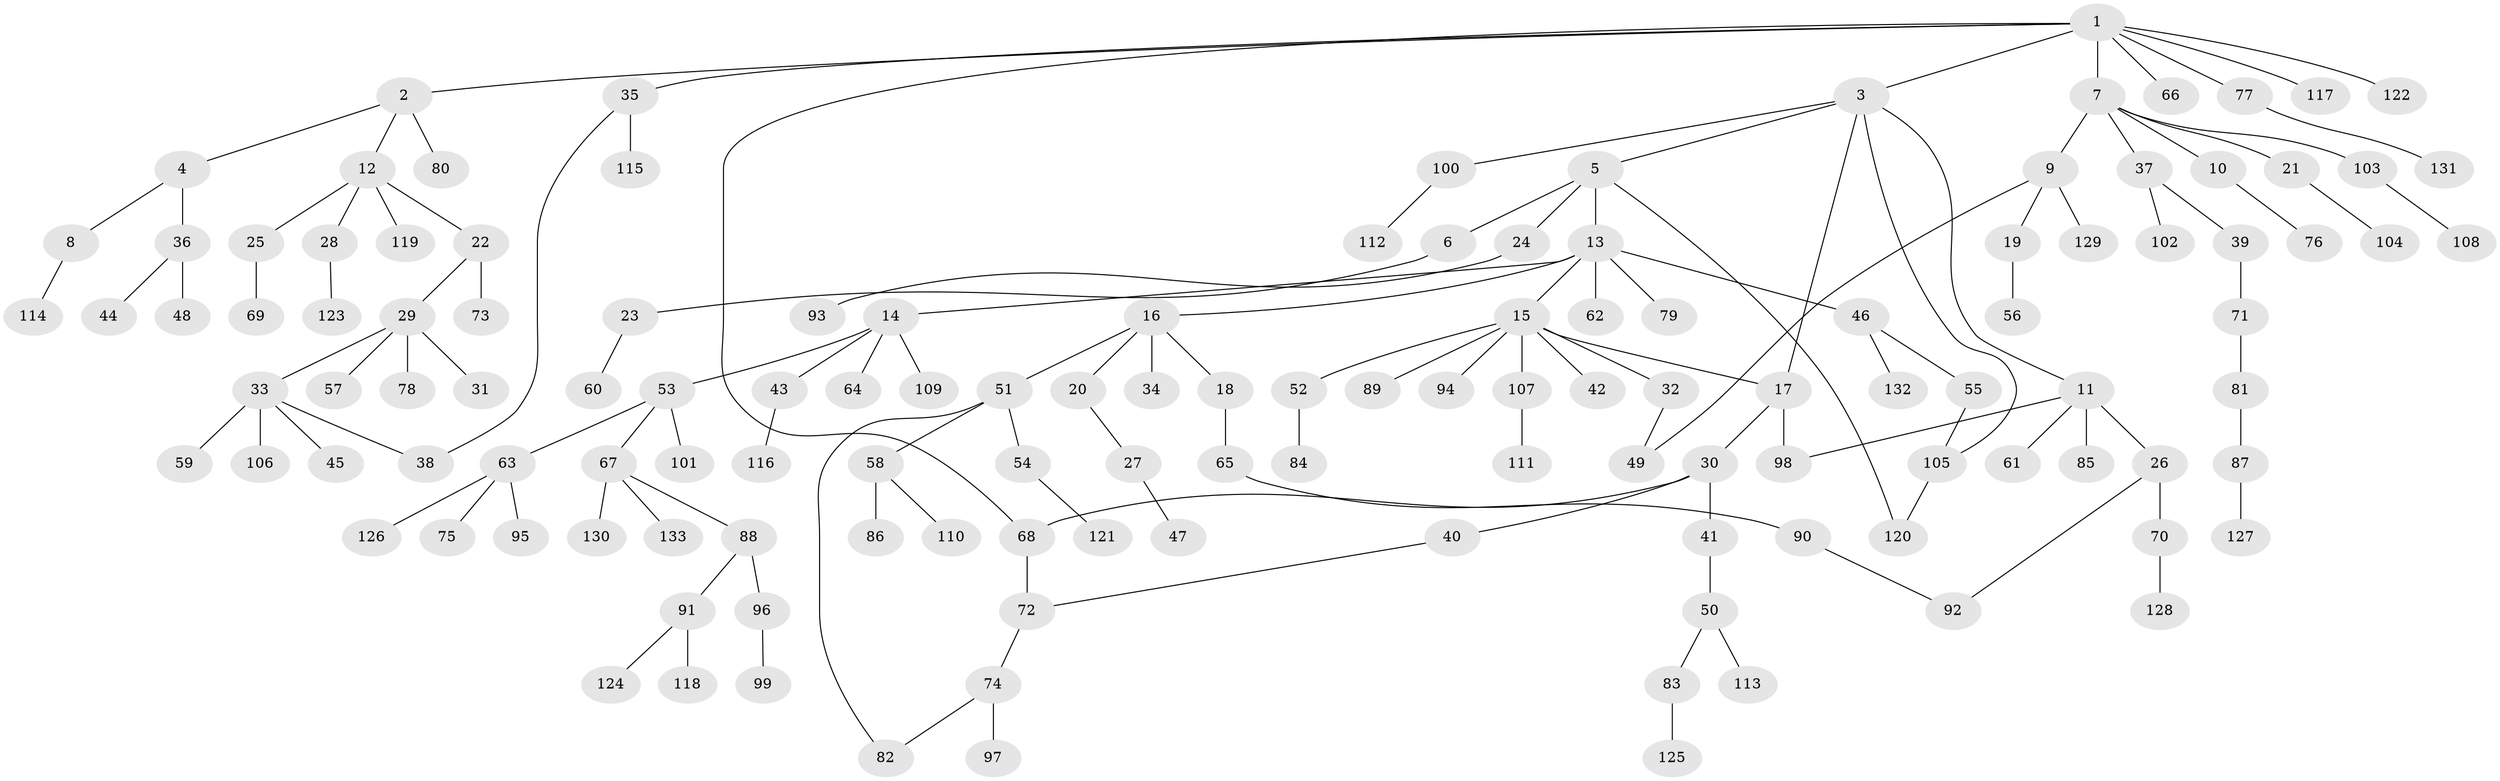// coarse degree distribution, {13: 0.01020408163265306, 5: 0.030612244897959183, 8: 0.030612244897959183, 1: 0.5306122448979592, 4: 0.05102040816326531, 2: 0.23469387755102042, 6: 0.01020408163265306, 7: 0.02040816326530612, 3: 0.08163265306122448}
// Generated by graph-tools (version 1.1) at 2025/23/03/03/25 07:23:33]
// undirected, 133 vertices, 142 edges
graph export_dot {
graph [start="1"]
  node [color=gray90,style=filled];
  1;
  2;
  3;
  4;
  5;
  6;
  7;
  8;
  9;
  10;
  11;
  12;
  13;
  14;
  15;
  16;
  17;
  18;
  19;
  20;
  21;
  22;
  23;
  24;
  25;
  26;
  27;
  28;
  29;
  30;
  31;
  32;
  33;
  34;
  35;
  36;
  37;
  38;
  39;
  40;
  41;
  42;
  43;
  44;
  45;
  46;
  47;
  48;
  49;
  50;
  51;
  52;
  53;
  54;
  55;
  56;
  57;
  58;
  59;
  60;
  61;
  62;
  63;
  64;
  65;
  66;
  67;
  68;
  69;
  70;
  71;
  72;
  73;
  74;
  75;
  76;
  77;
  78;
  79;
  80;
  81;
  82;
  83;
  84;
  85;
  86;
  87;
  88;
  89;
  90;
  91;
  92;
  93;
  94;
  95;
  96;
  97;
  98;
  99;
  100;
  101;
  102;
  103;
  104;
  105;
  106;
  107;
  108;
  109;
  110;
  111;
  112;
  113;
  114;
  115;
  116;
  117;
  118;
  119;
  120;
  121;
  122;
  123;
  124;
  125;
  126;
  127;
  128;
  129;
  130;
  131;
  132;
  133;
  1 -- 2;
  1 -- 3;
  1 -- 7;
  1 -- 35;
  1 -- 66;
  1 -- 68;
  1 -- 77;
  1 -- 117;
  1 -- 122;
  2 -- 4;
  2 -- 12;
  2 -- 80;
  3 -- 5;
  3 -- 11;
  3 -- 17;
  3 -- 100;
  3 -- 105;
  4 -- 8;
  4 -- 36;
  5 -- 6;
  5 -- 13;
  5 -- 24;
  5 -- 120;
  6 -- 23;
  7 -- 9;
  7 -- 10;
  7 -- 21;
  7 -- 37;
  7 -- 103;
  8 -- 114;
  9 -- 19;
  9 -- 129;
  9 -- 49;
  10 -- 76;
  11 -- 26;
  11 -- 61;
  11 -- 85;
  11 -- 98;
  12 -- 22;
  12 -- 25;
  12 -- 28;
  12 -- 119;
  13 -- 14;
  13 -- 15;
  13 -- 16;
  13 -- 46;
  13 -- 62;
  13 -- 79;
  14 -- 43;
  14 -- 53;
  14 -- 64;
  14 -- 109;
  15 -- 32;
  15 -- 42;
  15 -- 52;
  15 -- 89;
  15 -- 94;
  15 -- 107;
  15 -- 17;
  16 -- 18;
  16 -- 20;
  16 -- 34;
  16 -- 51;
  17 -- 30;
  17 -- 98;
  18 -- 65;
  19 -- 56;
  20 -- 27;
  21 -- 104;
  22 -- 29;
  22 -- 73;
  23 -- 60;
  24 -- 93;
  25 -- 69;
  26 -- 70;
  26 -- 92;
  27 -- 47;
  28 -- 123;
  29 -- 31;
  29 -- 33;
  29 -- 57;
  29 -- 78;
  30 -- 40;
  30 -- 41;
  30 -- 68;
  32 -- 49;
  33 -- 45;
  33 -- 59;
  33 -- 106;
  33 -- 38;
  35 -- 38;
  35 -- 115;
  36 -- 44;
  36 -- 48;
  37 -- 39;
  37 -- 102;
  39 -- 71;
  40 -- 72;
  41 -- 50;
  43 -- 116;
  46 -- 55;
  46 -- 132;
  50 -- 83;
  50 -- 113;
  51 -- 54;
  51 -- 58;
  51 -- 82;
  52 -- 84;
  53 -- 63;
  53 -- 67;
  53 -- 101;
  54 -- 121;
  55 -- 105;
  58 -- 86;
  58 -- 110;
  63 -- 75;
  63 -- 95;
  63 -- 126;
  65 -- 90;
  67 -- 88;
  67 -- 130;
  67 -- 133;
  68 -- 72;
  70 -- 128;
  71 -- 81;
  72 -- 74;
  74 -- 97;
  74 -- 82;
  77 -- 131;
  81 -- 87;
  83 -- 125;
  87 -- 127;
  88 -- 91;
  88 -- 96;
  90 -- 92;
  91 -- 118;
  91 -- 124;
  96 -- 99;
  100 -- 112;
  103 -- 108;
  105 -- 120;
  107 -- 111;
}
